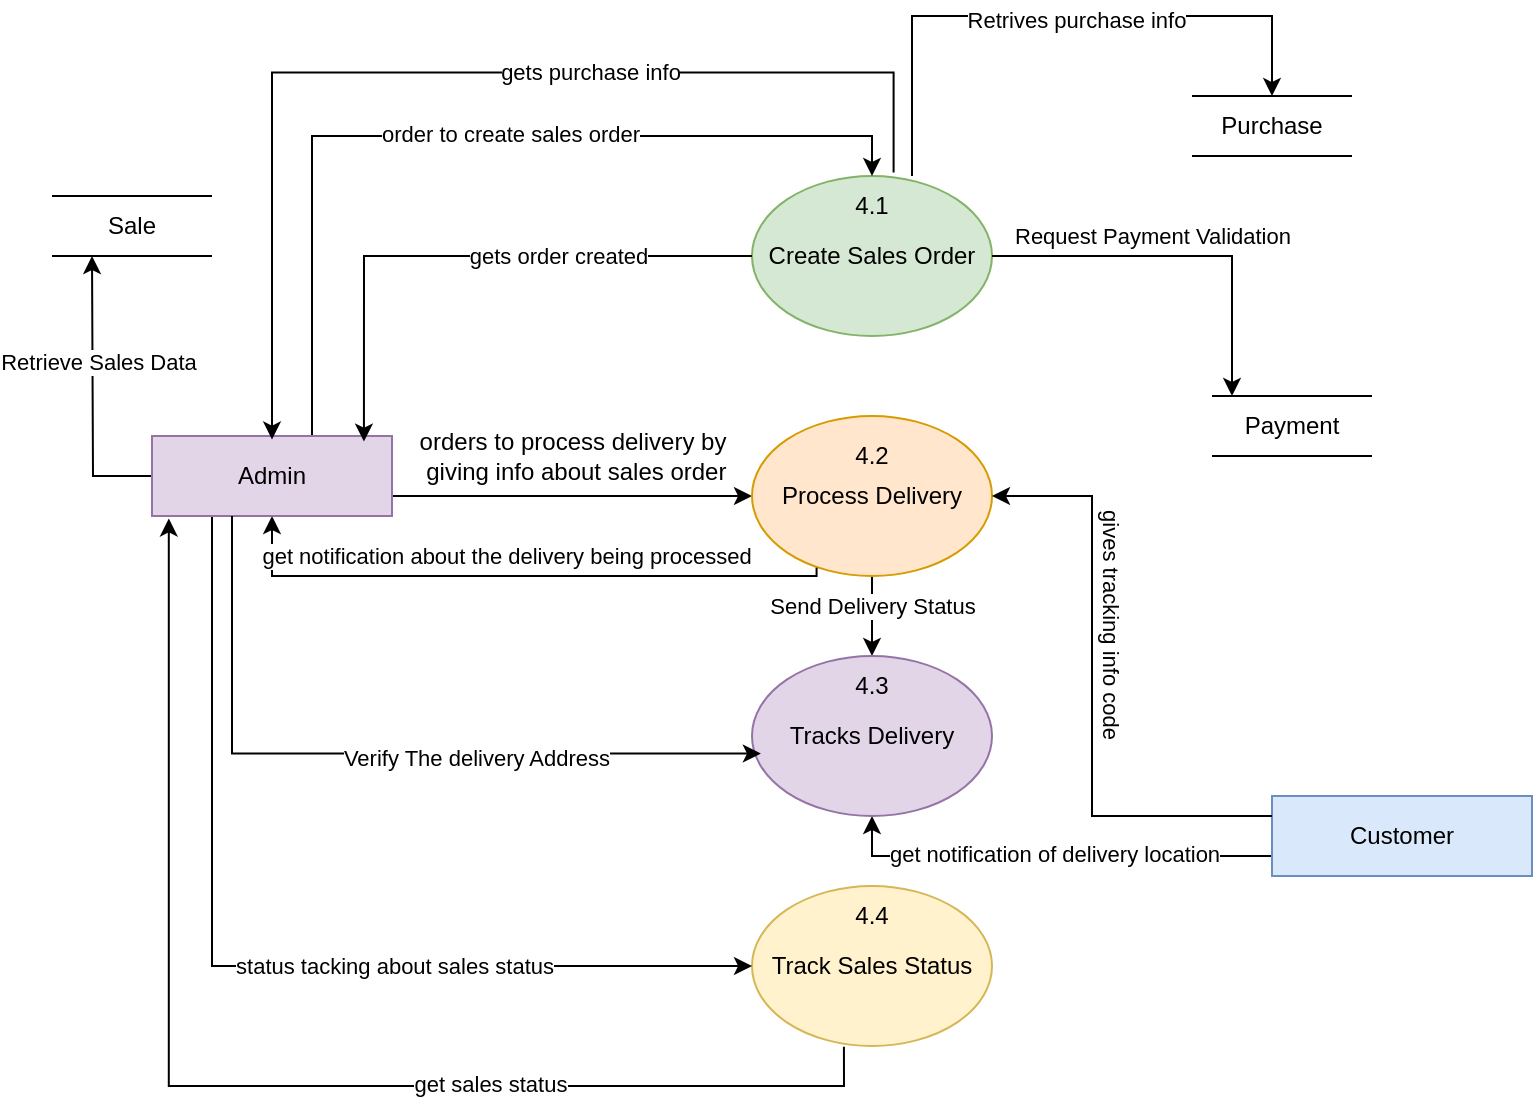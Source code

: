 <mxfile version="25.0.3">
  <diagram name="Page-1" id="v1j47jmn9AgKGQfmBpbD">
    <mxGraphModel dx="1042" dy="565" grid="1" gridSize="10" guides="1" tooltips="1" connect="1" arrows="1" fold="1" page="1" pageScale="1" pageWidth="827" pageHeight="1169" math="0" shadow="0">
      <root>
        <mxCell id="0" />
        <mxCell id="1" parent="0" />
        <mxCell id="zEUHhoX89FtOKZPr6LKg-29" style="edgeStyle=orthogonalEdgeStyle;rounded=0;orthogonalLoop=1;jettySize=auto;html=1;" parent="1" target="zEUHhoX89FtOKZPr6LKg-24" edge="1">
          <mxGeometry relative="1" as="geometry">
            <mxPoint x="590" y="110" as="targetPoint" />
            <mxPoint x="460" y="190" as="sourcePoint" />
            <Array as="points">
              <mxPoint x="460" y="110" />
              <mxPoint x="640" y="110" />
            </Array>
          </mxGeometry>
        </mxCell>
        <mxCell id="zEUHhoX89FtOKZPr6LKg-30" value="Retrives purchase info" style="edgeLabel;html=1;align=center;verticalAlign=middle;resizable=0;points=[];" parent="zEUHhoX89FtOKZPr6LKg-29" vertex="1" connectable="0">
          <mxGeometry x="0.078" y="-2" relative="1" as="geometry">
            <mxPoint as="offset" />
          </mxGeometry>
        </mxCell>
        <mxCell id="zEUHhoX89FtOKZPr6LKg-1" value="Create Sales Order" style="ellipse;whiteSpace=wrap;html=1;fillColor=#d5e8d4;strokeColor=#82b366;" parent="1" vertex="1">
          <mxGeometry x="380" y="190" width="120" height="80" as="geometry" />
        </mxCell>
        <mxCell id="zEUHhoX89FtOKZPr6LKg-2" value="Track Sales Status" style="ellipse;whiteSpace=wrap;html=1;fillColor=#fff2cc;strokeColor=#d6b656;" parent="1" vertex="1">
          <mxGeometry x="380" y="545" width="120" height="80" as="geometry" />
        </mxCell>
        <mxCell id="zEUHhoX89FtOKZPr6LKg-15" style="edgeStyle=orthogonalEdgeStyle;rounded=0;orthogonalLoop=1;jettySize=auto;html=1;entryX=1;entryY=0.75;entryDx=0;entryDy=0;startArrow=classic;startFill=1;endArrow=none;endFill=0;" parent="1" source="zEUHhoX89FtOKZPr6LKg-3" target="zEUHhoX89FtOKZPr6LKg-4" edge="1">
          <mxGeometry relative="1" as="geometry" />
        </mxCell>
        <mxCell id="aO9vesmrmKOpiEXOgp-j-10" style="edgeStyle=orthogonalEdgeStyle;rounded=0;orthogonalLoop=1;jettySize=auto;html=1;entryX=0.5;entryY=0;entryDx=0;entryDy=0;" edge="1" parent="1" source="zEUHhoX89FtOKZPr6LKg-3" target="aO9vesmrmKOpiEXOgp-j-4">
          <mxGeometry relative="1" as="geometry" />
        </mxCell>
        <mxCell id="aO9vesmrmKOpiEXOgp-j-11" value="Send Delivery Status" style="edgeLabel;html=1;align=center;verticalAlign=middle;resizable=0;points=[];" vertex="1" connectable="0" parent="aO9vesmrmKOpiEXOgp-j-10">
          <mxGeometry x="-0.26" relative="1" as="geometry">
            <mxPoint as="offset" />
          </mxGeometry>
        </mxCell>
        <mxCell id="zEUHhoX89FtOKZPr6LKg-3" value="Process Delivery" style="ellipse;whiteSpace=wrap;html=1;fillColor=#ffe6cc;strokeColor=#d79b00;" parent="1" vertex="1">
          <mxGeometry x="380" y="310" width="120" height="80" as="geometry" />
        </mxCell>
        <mxCell id="zEUHhoX89FtOKZPr6LKg-8" style="edgeStyle=orthogonalEdgeStyle;rounded=0;orthogonalLoop=1;jettySize=auto;html=1;entryX=0.5;entryY=0;entryDx=0;entryDy=0;" parent="1" source="zEUHhoX89FtOKZPr6LKg-4" target="zEUHhoX89FtOKZPr6LKg-1" edge="1">
          <mxGeometry relative="1" as="geometry">
            <Array as="points">
              <mxPoint x="160" y="170" />
              <mxPoint x="440" y="170" />
            </Array>
          </mxGeometry>
        </mxCell>
        <mxCell id="zEUHhoX89FtOKZPr6LKg-9" value="order to create sales order" style="edgeLabel;html=1;align=center;verticalAlign=middle;resizable=0;points=[];" parent="zEUHhoX89FtOKZPr6LKg-8" vertex="1" connectable="0">
          <mxGeometry x="0.106" y="1" relative="1" as="geometry">
            <mxPoint as="offset" />
          </mxGeometry>
        </mxCell>
        <mxCell id="zEUHhoX89FtOKZPr6LKg-17" style="edgeStyle=orthogonalEdgeStyle;rounded=0;orthogonalLoop=1;jettySize=auto;html=1;entryX=0.269;entryY=0.948;entryDx=0;entryDy=0;startArrow=classic;startFill=1;endArrow=none;endFill=0;entryPerimeter=0;" parent="1" source="zEUHhoX89FtOKZPr6LKg-4" target="zEUHhoX89FtOKZPr6LKg-3" edge="1">
          <mxGeometry relative="1" as="geometry">
            <Array as="points">
              <mxPoint x="140" y="390" />
              <mxPoint x="412" y="390" />
            </Array>
          </mxGeometry>
        </mxCell>
        <mxCell id="zEUHhoX89FtOKZPr6LKg-19" value="get notification about the delivery being processed" style="edgeLabel;html=1;align=center;verticalAlign=middle;resizable=0;points=[];" parent="zEUHhoX89FtOKZPr6LKg-17" vertex="1" connectable="0">
          <mxGeometry x="0.107" relative="1" as="geometry">
            <mxPoint x="-23" y="-10" as="offset" />
          </mxGeometry>
        </mxCell>
        <mxCell id="zEUHhoX89FtOKZPr6LKg-20" style="edgeStyle=orthogonalEdgeStyle;rounded=0;orthogonalLoop=1;jettySize=auto;html=1;exitX=0.25;exitY=1;exitDx=0;exitDy=0;entryX=0;entryY=0.5;entryDx=0;entryDy=0;" parent="1" source="zEUHhoX89FtOKZPr6LKg-4" target="zEUHhoX89FtOKZPr6LKg-2" edge="1">
          <mxGeometry relative="1" as="geometry" />
        </mxCell>
        <mxCell id="zEUHhoX89FtOKZPr6LKg-21" value="status tacking about sales status" style="edgeLabel;html=1;align=center;verticalAlign=middle;resizable=0;points=[];" parent="zEUHhoX89FtOKZPr6LKg-20" vertex="1" connectable="0">
          <mxGeometry x="0.276" relative="1" as="geometry">
            <mxPoint as="offset" />
          </mxGeometry>
        </mxCell>
        <mxCell id="xA_CCD2gqT2yDY-ZxhC_-15" style="edgeStyle=orthogonalEdgeStyle;rounded=0;orthogonalLoop=1;jettySize=auto;html=1;" parent="1" source="zEUHhoX89FtOKZPr6LKg-4" edge="1">
          <mxGeometry relative="1" as="geometry">
            <mxPoint x="50" y="230" as="targetPoint" />
          </mxGeometry>
        </mxCell>
        <mxCell id="xA_CCD2gqT2yDY-ZxhC_-16" value="Retrieve Sales Data" style="edgeLabel;html=1;align=center;verticalAlign=middle;resizable=0;points=[];" parent="xA_CCD2gqT2yDY-ZxhC_-15" vertex="1" connectable="0">
          <mxGeometry x="0.24" y="-3" relative="1" as="geometry">
            <mxPoint as="offset" />
          </mxGeometry>
        </mxCell>
        <mxCell id="zEUHhoX89FtOKZPr6LKg-4" value="Admin" style="rounded=0;whiteSpace=wrap;html=1;fillColor=#e1d5e7;strokeColor=#9673a6;" parent="1" vertex="1">
          <mxGeometry x="80" y="320" width="120" height="40" as="geometry" />
        </mxCell>
        <mxCell id="aO9vesmrmKOpiEXOgp-j-6" style="edgeStyle=orthogonalEdgeStyle;rounded=0;orthogonalLoop=1;jettySize=auto;html=1;" edge="1" parent="1" source="zEUHhoX89FtOKZPr6LKg-5" target="aO9vesmrmKOpiEXOgp-j-1">
          <mxGeometry relative="1" as="geometry">
            <Array as="points">
              <mxPoint x="440" y="530" />
            </Array>
          </mxGeometry>
        </mxCell>
        <mxCell id="aO9vesmrmKOpiEXOgp-j-7" value="get notification of delivery location" style="edgeLabel;html=1;align=center;verticalAlign=middle;resizable=0;points=[];" vertex="1" connectable="0" parent="aO9vesmrmKOpiEXOgp-j-6">
          <mxGeometry x="-0.007" y="-1" relative="1" as="geometry">
            <mxPoint as="offset" />
          </mxGeometry>
        </mxCell>
        <mxCell id="zEUHhoX89FtOKZPr6LKg-5" value="Customer" style="rounded=0;whiteSpace=wrap;html=1;fillColor=#dae8fc;strokeColor=#6c8ebf;" parent="1" vertex="1">
          <mxGeometry x="640" y="500" width="130" height="40" as="geometry" />
        </mxCell>
        <mxCell id="zEUHhoX89FtOKZPr6LKg-11" style="edgeStyle=orthogonalEdgeStyle;rounded=0;orthogonalLoop=1;jettySize=auto;html=1;entryX=0.41;entryY=0.09;entryDx=0;entryDy=0;entryPerimeter=0;" parent="1" edge="1">
          <mxGeometry relative="1" as="geometry">
            <mxPoint x="450.8" y="188.2" as="sourcePoint" />
            <mxPoint x="140.0" y="321.8" as="targetPoint" />
            <Array as="points">
              <mxPoint x="450.8" y="138.2" />
              <mxPoint x="139.8" y="138.2" />
            </Array>
          </mxGeometry>
        </mxCell>
        <mxCell id="zEUHhoX89FtOKZPr6LKg-12" value="gets purchase info" style="edgeLabel;html=1;align=center;verticalAlign=middle;resizable=0;points=[];" parent="zEUHhoX89FtOKZPr6LKg-11" vertex="1" connectable="0">
          <mxGeometry x="-0.258" relative="1" as="geometry">
            <mxPoint as="offset" />
          </mxGeometry>
        </mxCell>
        <mxCell id="zEUHhoX89FtOKZPr6LKg-13" style="edgeStyle=orthogonalEdgeStyle;rounded=0;orthogonalLoop=1;jettySize=auto;html=1;entryX=0.883;entryY=0.07;entryDx=0;entryDy=0;entryPerimeter=0;" parent="1" source="zEUHhoX89FtOKZPr6LKg-1" target="zEUHhoX89FtOKZPr6LKg-4" edge="1">
          <mxGeometry relative="1" as="geometry" />
        </mxCell>
        <mxCell id="zEUHhoX89FtOKZPr6LKg-14" value="gets order created" style="edgeLabel;html=1;align=center;verticalAlign=middle;resizable=0;points=[];" parent="zEUHhoX89FtOKZPr6LKg-13" vertex="1" connectable="0">
          <mxGeometry x="-0.322" relative="1" as="geometry">
            <mxPoint as="offset" />
          </mxGeometry>
        </mxCell>
        <mxCell id="zEUHhoX89FtOKZPr6LKg-16" value="orders to process delivery by&lt;div&gt;&amp;nbsp;giving info about sales order&lt;/div&gt;" style="text;html=1;align=center;verticalAlign=middle;resizable=0;points=[];autosize=1;strokeColor=none;fillColor=none;" parent="1" vertex="1">
          <mxGeometry x="200" y="310" width="180" height="40" as="geometry" />
        </mxCell>
        <mxCell id="zEUHhoX89FtOKZPr6LKg-22" style="edgeStyle=orthogonalEdgeStyle;rounded=0;orthogonalLoop=1;jettySize=auto;html=1;entryX=0.07;entryY=1.03;entryDx=0;entryDy=0;entryPerimeter=0;exitX=0.383;exitY=1.005;exitDx=0;exitDy=0;exitPerimeter=0;" parent="1" source="zEUHhoX89FtOKZPr6LKg-2" target="zEUHhoX89FtOKZPr6LKg-4" edge="1">
          <mxGeometry relative="1" as="geometry">
            <mxPoint x="364" y="520" as="sourcePoint" />
            <mxPoint x="80.0" y="399.9" as="targetPoint" />
          </mxGeometry>
        </mxCell>
        <mxCell id="zEUHhoX89FtOKZPr6LKg-23" value="get sales status" style="edgeLabel;html=1;align=center;verticalAlign=middle;resizable=0;points=[];" parent="zEUHhoX89FtOKZPr6LKg-22" vertex="1" connectable="0">
          <mxGeometry x="-0.385" y="-1" relative="1" as="geometry">
            <mxPoint as="offset" />
          </mxGeometry>
        </mxCell>
        <mxCell id="zEUHhoX89FtOKZPr6LKg-24" value="Purchase" style="text;html=1;align=center;verticalAlign=middle;whiteSpace=wrap;rounded=0;" parent="1" vertex="1">
          <mxGeometry x="610" y="150" width="60" height="30" as="geometry" />
        </mxCell>
        <mxCell id="zEUHhoX89FtOKZPr6LKg-25" value="" style="endArrow=none;html=1;rounded=0;" parent="1" edge="1">
          <mxGeometry width="50" height="50" relative="1" as="geometry">
            <mxPoint x="600" y="150" as="sourcePoint" />
            <mxPoint x="680" y="150" as="targetPoint" />
          </mxGeometry>
        </mxCell>
        <mxCell id="zEUHhoX89FtOKZPr6LKg-28" value="" style="endArrow=none;html=1;rounded=0;" parent="1" edge="1">
          <mxGeometry width="50" height="50" relative="1" as="geometry">
            <mxPoint x="600" y="180" as="sourcePoint" />
            <mxPoint x="680" y="180" as="targetPoint" />
            <Array as="points">
              <mxPoint x="640" y="180" />
            </Array>
          </mxGeometry>
        </mxCell>
        <mxCell id="zEUHhoX89FtOKZPr6LKg-31" style="edgeStyle=orthogonalEdgeStyle;rounded=0;orthogonalLoop=1;jettySize=auto;html=1;" parent="1" source="zEUHhoX89FtOKZPr6LKg-5" target="zEUHhoX89FtOKZPr6LKg-3" edge="1">
          <mxGeometry relative="1" as="geometry">
            <mxPoint x="500" y="340" as="targetPoint" />
            <Array as="points">
              <mxPoint x="550" y="510" />
              <mxPoint x="550" y="350" />
            </Array>
          </mxGeometry>
        </mxCell>
        <mxCell id="zEUHhoX89FtOKZPr6LKg-32" value="gives tracking info code" style="edgeLabel;html=1;align=center;verticalAlign=middle;resizable=0;points=[];rotation=90;" parent="zEUHhoX89FtOKZPr6LKg-31" vertex="1" connectable="0">
          <mxGeometry x="0.103" y="-1" relative="1" as="geometry">
            <mxPoint x="9" y="-21" as="offset" />
          </mxGeometry>
        </mxCell>
        <mxCell id="zEUHhoX89FtOKZPr6LKg-33" value="4.1" style="text;html=1;align=center;verticalAlign=middle;whiteSpace=wrap;rounded=0;" parent="1" vertex="1">
          <mxGeometry x="410" y="190" width="60" height="30" as="geometry" />
        </mxCell>
        <mxCell id="zEUHhoX89FtOKZPr6LKg-34" value="4.2" style="text;html=1;align=center;verticalAlign=middle;whiteSpace=wrap;rounded=0;" parent="1" vertex="1">
          <mxGeometry x="410" y="315" width="60" height="30" as="geometry" />
        </mxCell>
        <mxCell id="zEUHhoX89FtOKZPr6LKg-35" value="4.4" style="text;html=1;align=center;verticalAlign=middle;whiteSpace=wrap;rounded=0;" parent="1" vertex="1">
          <mxGeometry x="410" y="545" width="60" height="30" as="geometry" />
        </mxCell>
        <mxCell id="xA_CCD2gqT2yDY-ZxhC_-10" style="edgeStyle=orthogonalEdgeStyle;rounded=0;orthogonalLoop=1;jettySize=auto;html=1;startArrow=classic;startFill=1;endArrow=none;endFill=0;" parent="1" source="xA_CCD2gqT2yDY-ZxhC_-3" target="zEUHhoX89FtOKZPr6LKg-1" edge="1">
          <mxGeometry relative="1" as="geometry">
            <Array as="points">
              <mxPoint x="620" y="230" />
            </Array>
          </mxGeometry>
        </mxCell>
        <mxCell id="xA_CCD2gqT2yDY-ZxhC_-11" value="Request Payment Validation" style="edgeLabel;html=1;align=center;verticalAlign=middle;resizable=0;points=[];" parent="xA_CCD2gqT2yDY-ZxhC_-10" vertex="1" connectable="0">
          <mxGeometry x="0.297" y="-3" relative="1" as="geometry">
            <mxPoint x="13" y="-7" as="offset" />
          </mxGeometry>
        </mxCell>
        <mxCell id="xA_CCD2gqT2yDY-ZxhC_-3" value="Payment" style="text;html=1;align=center;verticalAlign=middle;whiteSpace=wrap;rounded=0;" parent="1" vertex="1">
          <mxGeometry x="620" y="300" width="60" height="30" as="geometry" />
        </mxCell>
        <mxCell id="xA_CCD2gqT2yDY-ZxhC_-4" value="" style="endArrow=none;html=1;rounded=0;" parent="1" edge="1">
          <mxGeometry width="50" height="50" relative="1" as="geometry">
            <mxPoint x="610" y="300" as="sourcePoint" />
            <mxPoint x="690" y="300" as="targetPoint" />
          </mxGeometry>
        </mxCell>
        <mxCell id="xA_CCD2gqT2yDY-ZxhC_-5" value="" style="endArrow=none;html=1;rounded=0;" parent="1" edge="1">
          <mxGeometry width="50" height="50" relative="1" as="geometry">
            <mxPoint x="610" y="330" as="sourcePoint" />
            <mxPoint x="690" y="330" as="targetPoint" />
            <Array as="points">
              <mxPoint x="650" y="330" />
            </Array>
          </mxGeometry>
        </mxCell>
        <mxCell id="xA_CCD2gqT2yDY-ZxhC_-12" value="Sale" style="text;html=1;align=center;verticalAlign=middle;whiteSpace=wrap;rounded=0;" parent="1" vertex="1">
          <mxGeometry x="40" y="200" width="60" height="30" as="geometry" />
        </mxCell>
        <mxCell id="xA_CCD2gqT2yDY-ZxhC_-13" value="" style="endArrow=none;html=1;rounded=0;" parent="1" edge="1">
          <mxGeometry width="50" height="50" relative="1" as="geometry">
            <mxPoint x="30" y="200" as="sourcePoint" />
            <mxPoint x="110" y="200" as="targetPoint" />
          </mxGeometry>
        </mxCell>
        <mxCell id="xA_CCD2gqT2yDY-ZxhC_-14" value="" style="endArrow=none;html=1;rounded=0;" parent="1" edge="1">
          <mxGeometry width="50" height="50" relative="1" as="geometry">
            <mxPoint x="30" y="230" as="sourcePoint" />
            <mxPoint x="110" y="230" as="targetPoint" />
            <Array as="points">
              <mxPoint x="70" y="230" />
            </Array>
          </mxGeometry>
        </mxCell>
        <mxCell id="aO9vesmrmKOpiEXOgp-j-1" value="Tracks Delivery" style="ellipse;whiteSpace=wrap;html=1;fillColor=#e1d5e7;strokeColor=#9673a6;" vertex="1" parent="1">
          <mxGeometry x="380" y="430" width="120" height="80" as="geometry" />
        </mxCell>
        <mxCell id="aO9vesmrmKOpiEXOgp-j-2" style="edgeStyle=orthogonalEdgeStyle;rounded=0;orthogonalLoop=1;jettySize=auto;html=1;entryX=0.037;entryY=0.61;entryDx=0;entryDy=0;entryPerimeter=0;" edge="1" parent="1" source="zEUHhoX89FtOKZPr6LKg-4" target="aO9vesmrmKOpiEXOgp-j-1">
          <mxGeometry relative="1" as="geometry">
            <mxPoint x="370" y="479" as="targetPoint" />
            <Array as="points">
              <mxPoint x="120" y="479" />
            </Array>
          </mxGeometry>
        </mxCell>
        <mxCell id="aO9vesmrmKOpiEXOgp-j-5" value="Verify The delivery Address" style="edgeLabel;html=1;align=center;verticalAlign=middle;resizable=0;points=[];" vertex="1" connectable="0" parent="aO9vesmrmKOpiEXOgp-j-2">
          <mxGeometry x="0.256" y="-2" relative="1" as="geometry">
            <mxPoint as="offset" />
          </mxGeometry>
        </mxCell>
        <mxCell id="aO9vesmrmKOpiEXOgp-j-4" value="4.3" style="text;html=1;align=center;verticalAlign=middle;whiteSpace=wrap;rounded=0;" vertex="1" parent="1">
          <mxGeometry x="410" y="430" width="60" height="30" as="geometry" />
        </mxCell>
      </root>
    </mxGraphModel>
  </diagram>
</mxfile>
